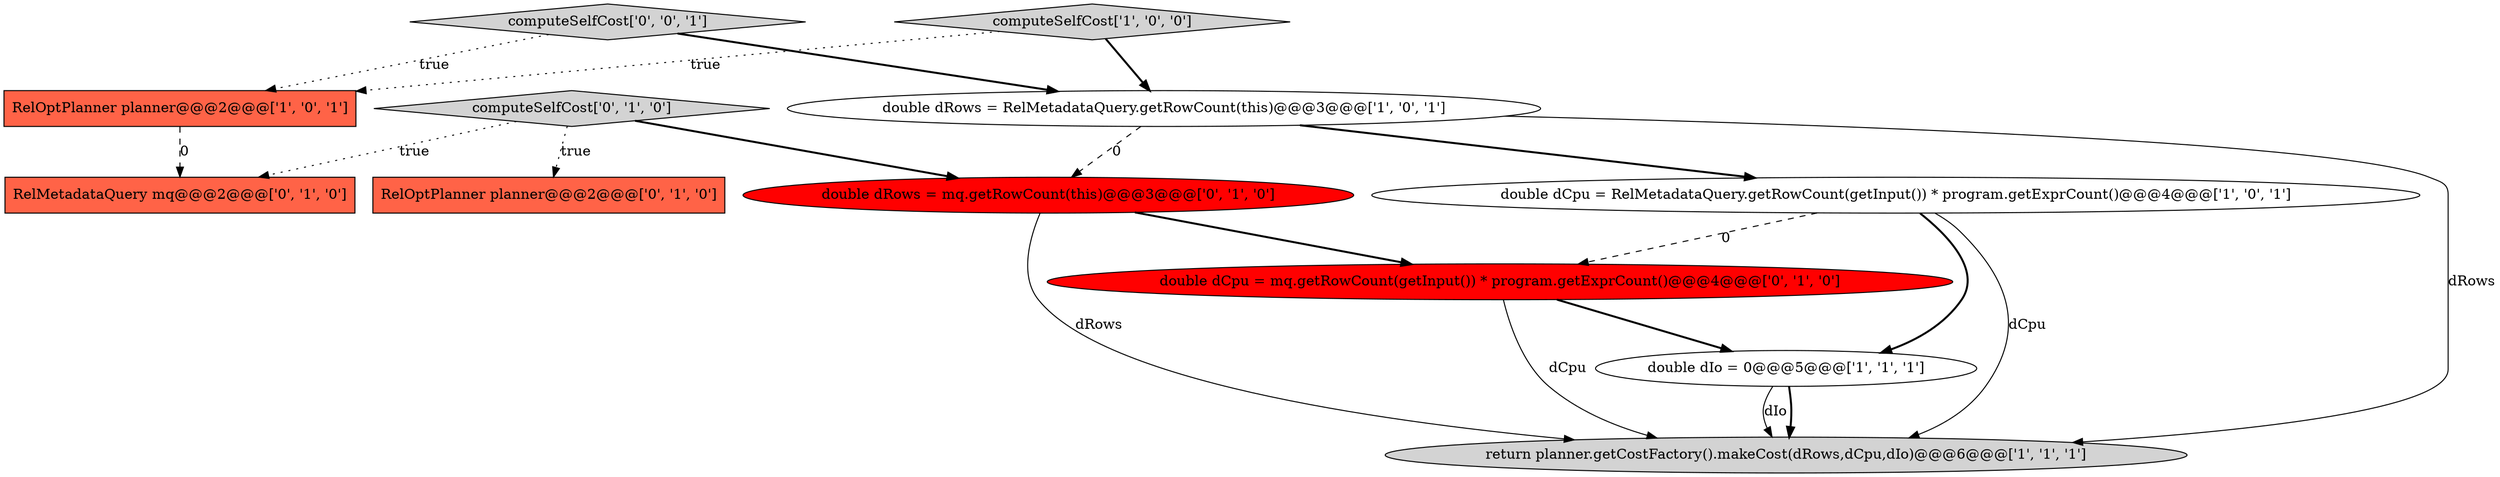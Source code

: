 digraph {
8 [style = filled, label = "RelOptPlanner planner@@@2@@@['0', '1', '0']", fillcolor = tomato, shape = box image = "AAA0AAABBB2BBB"];
9 [style = filled, label = "RelMetadataQuery mq@@@2@@@['0', '1', '0']", fillcolor = tomato, shape = box image = "AAA1AAABBB2BBB"];
2 [style = filled, label = "double dCpu = RelMetadataQuery.getRowCount(getInput()) * program.getExprCount()@@@4@@@['1', '0', '1']", fillcolor = white, shape = ellipse image = "AAA0AAABBB1BBB"];
0 [style = filled, label = "RelOptPlanner planner@@@2@@@['1', '0', '1']", fillcolor = tomato, shape = box image = "AAA0AAABBB1BBB"];
11 [style = filled, label = "computeSelfCost['0', '0', '1']", fillcolor = lightgray, shape = diamond image = "AAA0AAABBB3BBB"];
7 [style = filled, label = "double dRows = mq.getRowCount(this)@@@3@@@['0', '1', '0']", fillcolor = red, shape = ellipse image = "AAA1AAABBB2BBB"];
6 [style = filled, label = "double dCpu = mq.getRowCount(getInput()) * program.getExprCount()@@@4@@@['0', '1', '0']", fillcolor = red, shape = ellipse image = "AAA1AAABBB2BBB"];
10 [style = filled, label = "computeSelfCost['0', '1', '0']", fillcolor = lightgray, shape = diamond image = "AAA0AAABBB2BBB"];
1 [style = filled, label = "double dIo = 0@@@5@@@['1', '1', '1']", fillcolor = white, shape = ellipse image = "AAA0AAABBB1BBB"];
5 [style = filled, label = "double dRows = RelMetadataQuery.getRowCount(this)@@@3@@@['1', '0', '1']", fillcolor = white, shape = ellipse image = "AAA0AAABBB1BBB"];
4 [style = filled, label = "computeSelfCost['1', '0', '0']", fillcolor = lightgray, shape = diamond image = "AAA0AAABBB1BBB"];
3 [style = filled, label = "return planner.getCostFactory().makeCost(dRows,dCpu,dIo)@@@6@@@['1', '1', '1']", fillcolor = lightgray, shape = ellipse image = "AAA0AAABBB1BBB"];
1->3 [style = bold, label=""];
1->3 [style = solid, label="dIo"];
6->3 [style = solid, label="dCpu"];
6->1 [style = bold, label=""];
10->8 [style = dotted, label="true"];
11->5 [style = bold, label=""];
5->2 [style = bold, label=""];
2->3 [style = solid, label="dCpu"];
0->9 [style = dashed, label="0"];
5->3 [style = solid, label="dRows"];
5->7 [style = dashed, label="0"];
10->9 [style = dotted, label="true"];
4->5 [style = bold, label=""];
10->7 [style = bold, label=""];
2->1 [style = bold, label=""];
11->0 [style = dotted, label="true"];
7->3 [style = solid, label="dRows"];
7->6 [style = bold, label=""];
4->0 [style = dotted, label="true"];
2->6 [style = dashed, label="0"];
}
